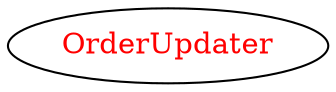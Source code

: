 digraph dependencyGraph {
 concentrate=true;
 ranksep="2.0";
 rankdir="LR"; 
 splines="ortho";
"OrderUpdater" [fontcolor="red"];
}
